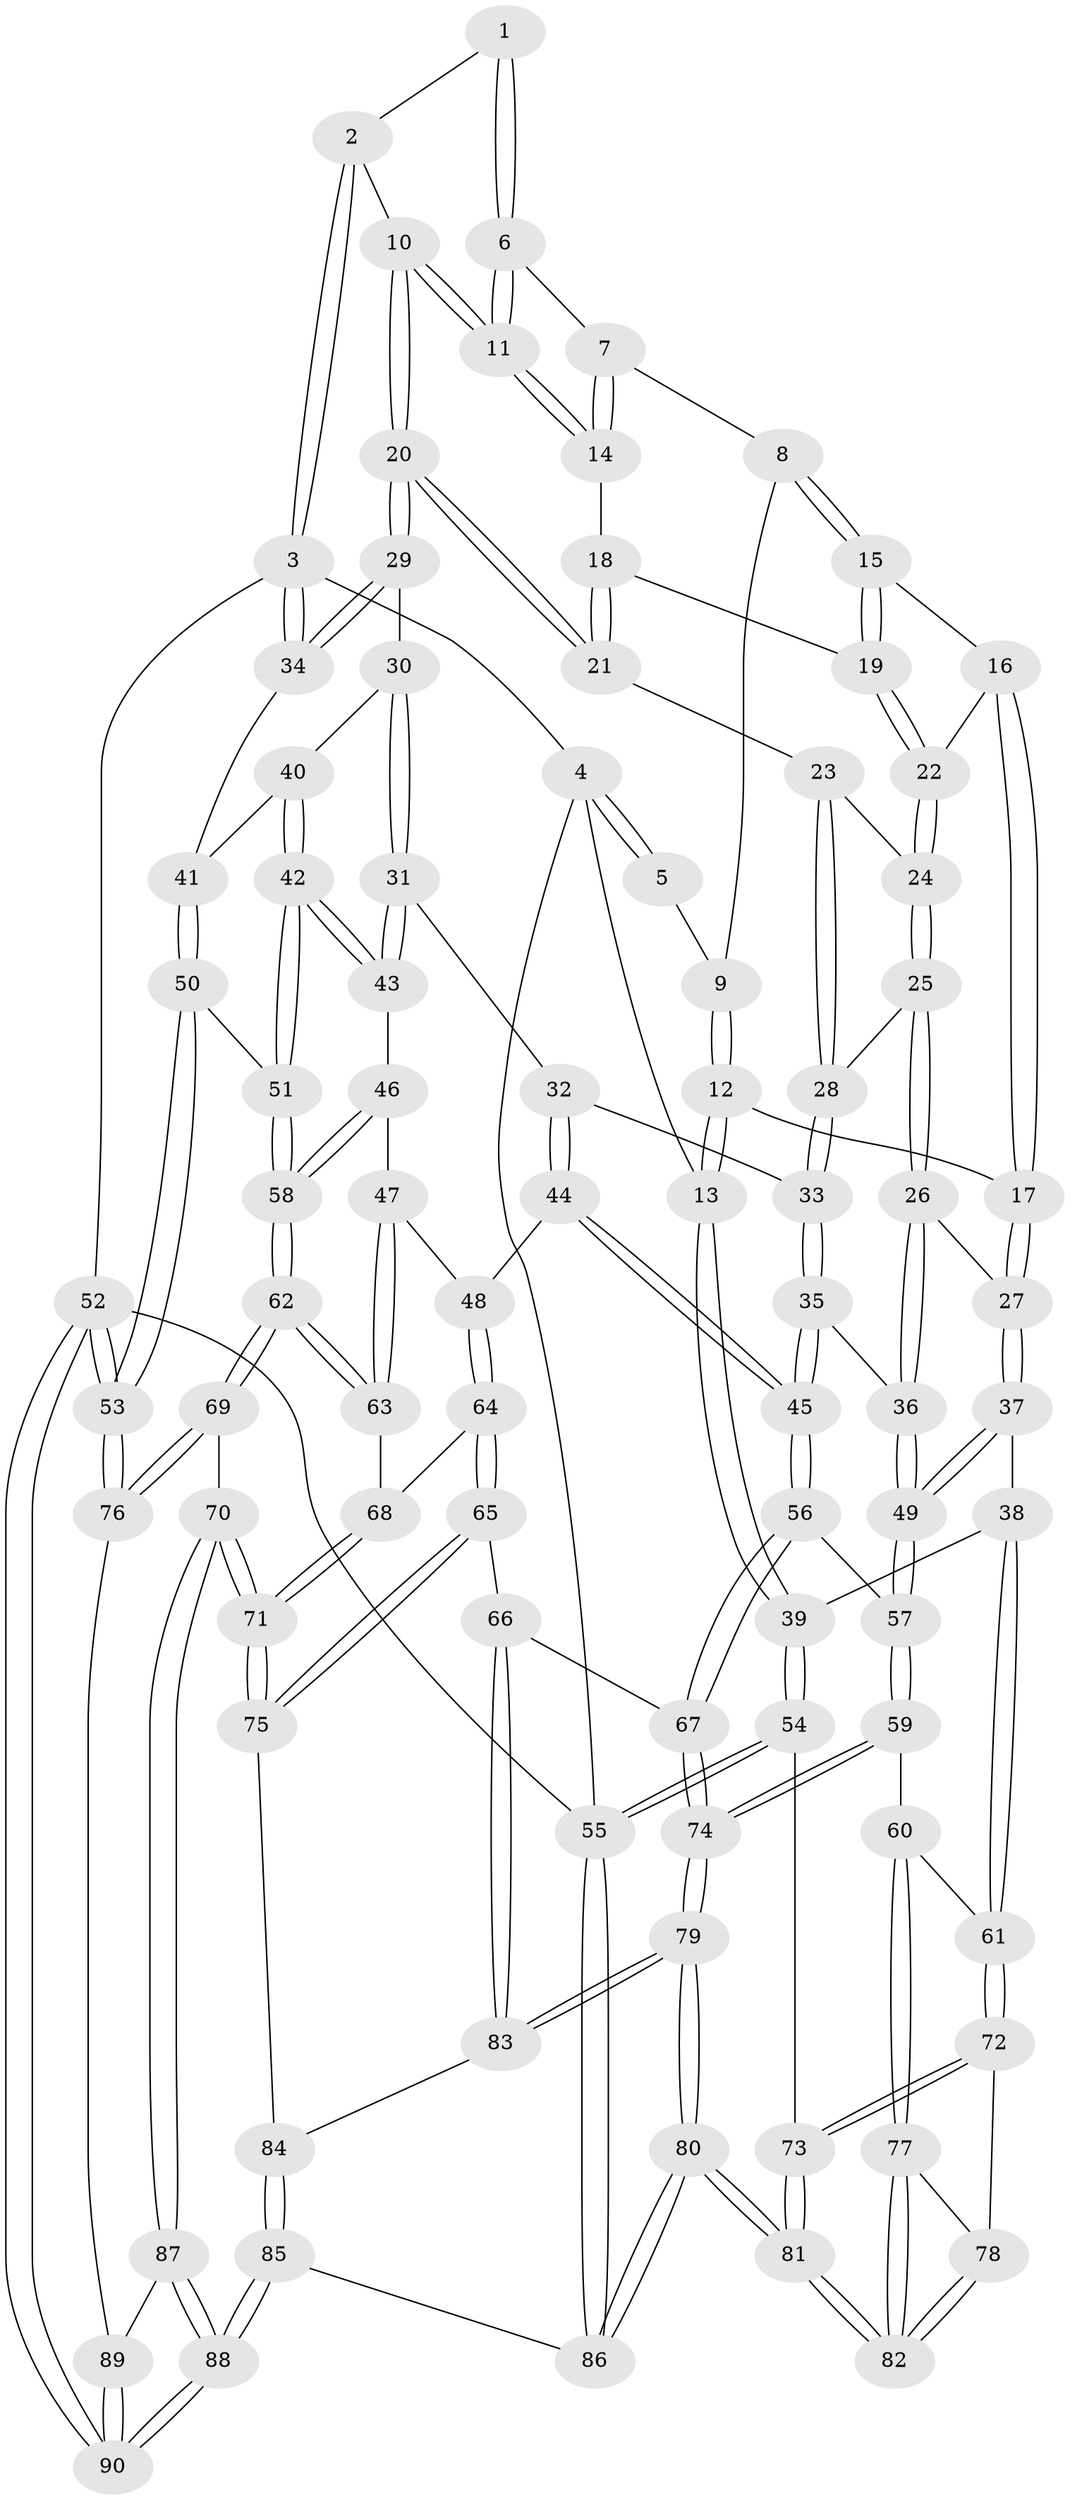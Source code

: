 // Generated by graph-tools (version 1.1) at 2025/11/02/27/25 16:11:55]
// undirected, 90 vertices, 222 edges
graph export_dot {
graph [start="1"]
  node [color=gray90,style=filled];
  1 [pos="+0.5033526629061508+0"];
  2 [pos="+0.754877578870578+0"];
  3 [pos="+1+0"];
  4 [pos="+0+0"];
  5 [pos="+0.312956457563868+0"];
  6 [pos="+0.5110269678967744+0.026568985662607014"];
  7 [pos="+0.46771288203920164+0.1440437761335317"];
  8 [pos="+0.35727852986756126+0.1317025954669134"];
  9 [pos="+0.3218625563904576+0"];
  10 [pos="+0.7289480630848524+0.21950345323073198"];
  11 [pos="+0.707560621528199+0.21143198049490428"];
  12 [pos="+0.14380147470910387+0.24759974353000166"];
  13 [pos="+0+0.01833808256625439"];
  14 [pos="+0.48963099636922197+0.1708388835758838"];
  15 [pos="+0.35473392688462924+0.13513448836674455"];
  16 [pos="+0.28339873116599673+0.2124624177972423"];
  17 [pos="+0.17154392591586348+0.26515697828273765"];
  18 [pos="+0.4662657366911819+0.23614351591546068"];
  19 [pos="+0.4398605686431959+0.2748869645964133"];
  20 [pos="+0.7308838122776882+0.22348305676319075"];
  21 [pos="+0.5712425891080753+0.2980813312042112"];
  22 [pos="+0.4315827055125215+0.29267428198734996"];
  23 [pos="+0.5155947914437283+0.3395169440281594"];
  24 [pos="+0.4319860399910151+0.2950654706833169"];
  25 [pos="+0.38115650247746796+0.3724697021077886"];
  26 [pos="+0.33382458011463445+0.43309414700222415"];
  27 [pos="+0.1759419665857345+0.27630158845574904"];
  28 [pos="+0.5154160044040337+0.3736330941290673"];
  29 [pos="+0.7460982305951742+0.23954534514278006"];
  30 [pos="+0.7762058839926088+0.30733599939027145"];
  31 [pos="+0.6469057798539468+0.4360152287187113"];
  32 [pos="+0.5465766239878912+0.45111928861089173"];
  33 [pos="+0.5225584233601459+0.44452797537764427"];
  34 [pos="+1+0"];
  35 [pos="+0.4047759313767079+0.4973239532780056"];
  36 [pos="+0.3431309515154356+0.46393741407033007"];
  37 [pos="+0.10778613305749306+0.5213651542099292"];
  38 [pos="+0+0.5440051973495017"];
  39 [pos="+0+0.5179634247334921"];
  40 [pos="+0.7875164364806916+0.3160988691098447"];
  41 [pos="+1+0.2701472134137178"];
  42 [pos="+0.8766412719588749+0.5311725775250062"];
  43 [pos="+0.6609351780768978+0.5567962761543934"];
  44 [pos="+0.5811099645497828+0.6228878761320127"];
  45 [pos="+0.44828338480114593+0.6201696812533709"];
  46 [pos="+0.6364593894066195+0.6030264449094397"];
  47 [pos="+0.5985189563305636+0.622699101186335"];
  48 [pos="+0.5871476358302734+0.6253007878627396"];
  49 [pos="+0.2094993322511765+0.5829692407146136"];
  50 [pos="+1+0.5579802213712164"];
  51 [pos="+0.8793083616912627+0.5347116197862417"];
  52 [pos="+1+1"];
  53 [pos="+1+0.9288410543409299"];
  54 [pos="+0+0.8222184418067514"];
  55 [pos="+0+1"];
  56 [pos="+0.4080548876012804+0.6955844474620629"];
  57 [pos="+0.21304997805373646+0.6121596690686878"];
  58 [pos="+0.8169696211604038+0.6930322001075981"];
  59 [pos="+0.17141509263776802+0.7302058805386182"];
  60 [pos="+0.1613828265043302+0.7396803568759588"];
  61 [pos="+0.09889163423873185+0.7204515244779123"];
  62 [pos="+0.8170062076068054+0.7278834666618066"];
  63 [pos="+0.683853266275137+0.7257081102645188"];
  64 [pos="+0.5802755557514452+0.74860853127679"];
  65 [pos="+0.56780897688738+0.7673565687243424"];
  66 [pos="+0.5196743550464383+0.7881532631936228"];
  67 [pos="+0.40787383043446995+0.7175015645971109"];
  68 [pos="+0.6485556492792246+0.7486277867990477"];
  69 [pos="+0.8267593521530626+0.7580904643737512"];
  70 [pos="+0.7067813442129564+0.8943464811462998"];
  71 [pos="+0.7035969894239036+0.8935459599732287"];
  72 [pos="+0+0.8253699671633967"];
  73 [pos="+0+0.8255562786070918"];
  74 [pos="+0.357999056651372+0.7809611382887041"];
  75 [pos="+0.6883267824988326+0.8921948830999625"];
  76 [pos="+1+0.8566699551788467"];
  77 [pos="+0.14650766262183731+0.8688019080230696"];
  78 [pos="+0+0.8293594224617347"];
  79 [pos="+0.33842707203052264+1"];
  80 [pos="+0.29406744131135965+1"];
  81 [pos="+0.24903889348113162+1"];
  82 [pos="+0.2140397181401257+1"];
  83 [pos="+0.5111074547415604+0.8712708194281528"];
  84 [pos="+0.6352161622852954+0.9066255079030804"];
  85 [pos="+0.3954154550994686+1"];
  86 [pos="+0.2964843811409798+1"];
  87 [pos="+0.7073844169889131+0.8958811013641245"];
  88 [pos="+0.7024750566496403+1"];
  89 [pos="+0.8287844714144837+0.9585988151757054"];
  90 [pos="+0.8840275311293685+1"];
  1 -- 2;
  1 -- 6;
  1 -- 6;
  2 -- 3;
  2 -- 3;
  2 -- 10;
  3 -- 4;
  3 -- 34;
  3 -- 34;
  3 -- 52;
  4 -- 5;
  4 -- 5;
  4 -- 13;
  4 -- 55;
  5 -- 9;
  6 -- 7;
  6 -- 11;
  6 -- 11;
  7 -- 8;
  7 -- 14;
  7 -- 14;
  8 -- 9;
  8 -- 15;
  8 -- 15;
  9 -- 12;
  9 -- 12;
  10 -- 11;
  10 -- 11;
  10 -- 20;
  10 -- 20;
  11 -- 14;
  11 -- 14;
  12 -- 13;
  12 -- 13;
  12 -- 17;
  13 -- 39;
  13 -- 39;
  14 -- 18;
  15 -- 16;
  15 -- 19;
  15 -- 19;
  16 -- 17;
  16 -- 17;
  16 -- 22;
  17 -- 27;
  17 -- 27;
  18 -- 19;
  18 -- 21;
  18 -- 21;
  19 -- 22;
  19 -- 22;
  20 -- 21;
  20 -- 21;
  20 -- 29;
  20 -- 29;
  21 -- 23;
  22 -- 24;
  22 -- 24;
  23 -- 24;
  23 -- 28;
  23 -- 28;
  24 -- 25;
  24 -- 25;
  25 -- 26;
  25 -- 26;
  25 -- 28;
  26 -- 27;
  26 -- 36;
  26 -- 36;
  27 -- 37;
  27 -- 37;
  28 -- 33;
  28 -- 33;
  29 -- 30;
  29 -- 34;
  29 -- 34;
  30 -- 31;
  30 -- 31;
  30 -- 40;
  31 -- 32;
  31 -- 43;
  31 -- 43;
  32 -- 33;
  32 -- 44;
  32 -- 44;
  33 -- 35;
  33 -- 35;
  34 -- 41;
  35 -- 36;
  35 -- 45;
  35 -- 45;
  36 -- 49;
  36 -- 49;
  37 -- 38;
  37 -- 49;
  37 -- 49;
  38 -- 39;
  38 -- 61;
  38 -- 61;
  39 -- 54;
  39 -- 54;
  40 -- 41;
  40 -- 42;
  40 -- 42;
  41 -- 50;
  41 -- 50;
  42 -- 43;
  42 -- 43;
  42 -- 51;
  42 -- 51;
  43 -- 46;
  44 -- 45;
  44 -- 45;
  44 -- 48;
  45 -- 56;
  45 -- 56;
  46 -- 47;
  46 -- 58;
  46 -- 58;
  47 -- 48;
  47 -- 63;
  47 -- 63;
  48 -- 64;
  48 -- 64;
  49 -- 57;
  49 -- 57;
  50 -- 51;
  50 -- 53;
  50 -- 53;
  51 -- 58;
  51 -- 58;
  52 -- 53;
  52 -- 53;
  52 -- 90;
  52 -- 90;
  52 -- 55;
  53 -- 76;
  53 -- 76;
  54 -- 55;
  54 -- 55;
  54 -- 73;
  55 -- 86;
  55 -- 86;
  56 -- 57;
  56 -- 67;
  56 -- 67;
  57 -- 59;
  57 -- 59;
  58 -- 62;
  58 -- 62;
  59 -- 60;
  59 -- 74;
  59 -- 74;
  60 -- 61;
  60 -- 77;
  60 -- 77;
  61 -- 72;
  61 -- 72;
  62 -- 63;
  62 -- 63;
  62 -- 69;
  62 -- 69;
  63 -- 68;
  64 -- 65;
  64 -- 65;
  64 -- 68;
  65 -- 66;
  65 -- 75;
  65 -- 75;
  66 -- 67;
  66 -- 83;
  66 -- 83;
  67 -- 74;
  67 -- 74;
  68 -- 71;
  68 -- 71;
  69 -- 70;
  69 -- 76;
  69 -- 76;
  70 -- 71;
  70 -- 71;
  70 -- 87;
  70 -- 87;
  71 -- 75;
  71 -- 75;
  72 -- 73;
  72 -- 73;
  72 -- 78;
  73 -- 81;
  73 -- 81;
  74 -- 79;
  74 -- 79;
  75 -- 84;
  76 -- 89;
  77 -- 78;
  77 -- 82;
  77 -- 82;
  78 -- 82;
  78 -- 82;
  79 -- 80;
  79 -- 80;
  79 -- 83;
  79 -- 83;
  80 -- 81;
  80 -- 81;
  80 -- 86;
  80 -- 86;
  81 -- 82;
  81 -- 82;
  83 -- 84;
  84 -- 85;
  84 -- 85;
  85 -- 86;
  85 -- 88;
  85 -- 88;
  87 -- 88;
  87 -- 88;
  87 -- 89;
  88 -- 90;
  88 -- 90;
  89 -- 90;
  89 -- 90;
}
